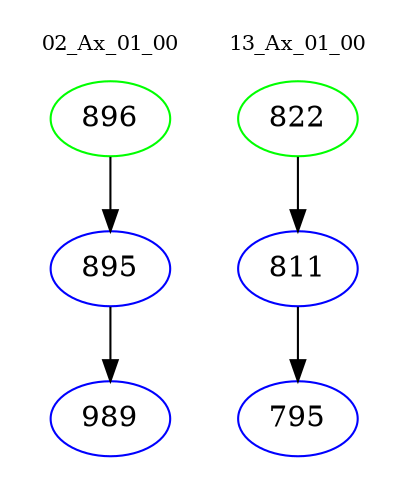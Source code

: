 digraph{
subgraph cluster_0 {
color = white
label = "02_Ax_01_00";
fontsize=10;
T0_896 [label="896", color="green"]
T0_896 -> T0_895 [color="black"]
T0_895 [label="895", color="blue"]
T0_895 -> T0_989 [color="black"]
T0_989 [label="989", color="blue"]
}
subgraph cluster_1 {
color = white
label = "13_Ax_01_00";
fontsize=10;
T1_822 [label="822", color="green"]
T1_822 -> T1_811 [color="black"]
T1_811 [label="811", color="blue"]
T1_811 -> T1_795 [color="black"]
T1_795 [label="795", color="blue"]
}
}
